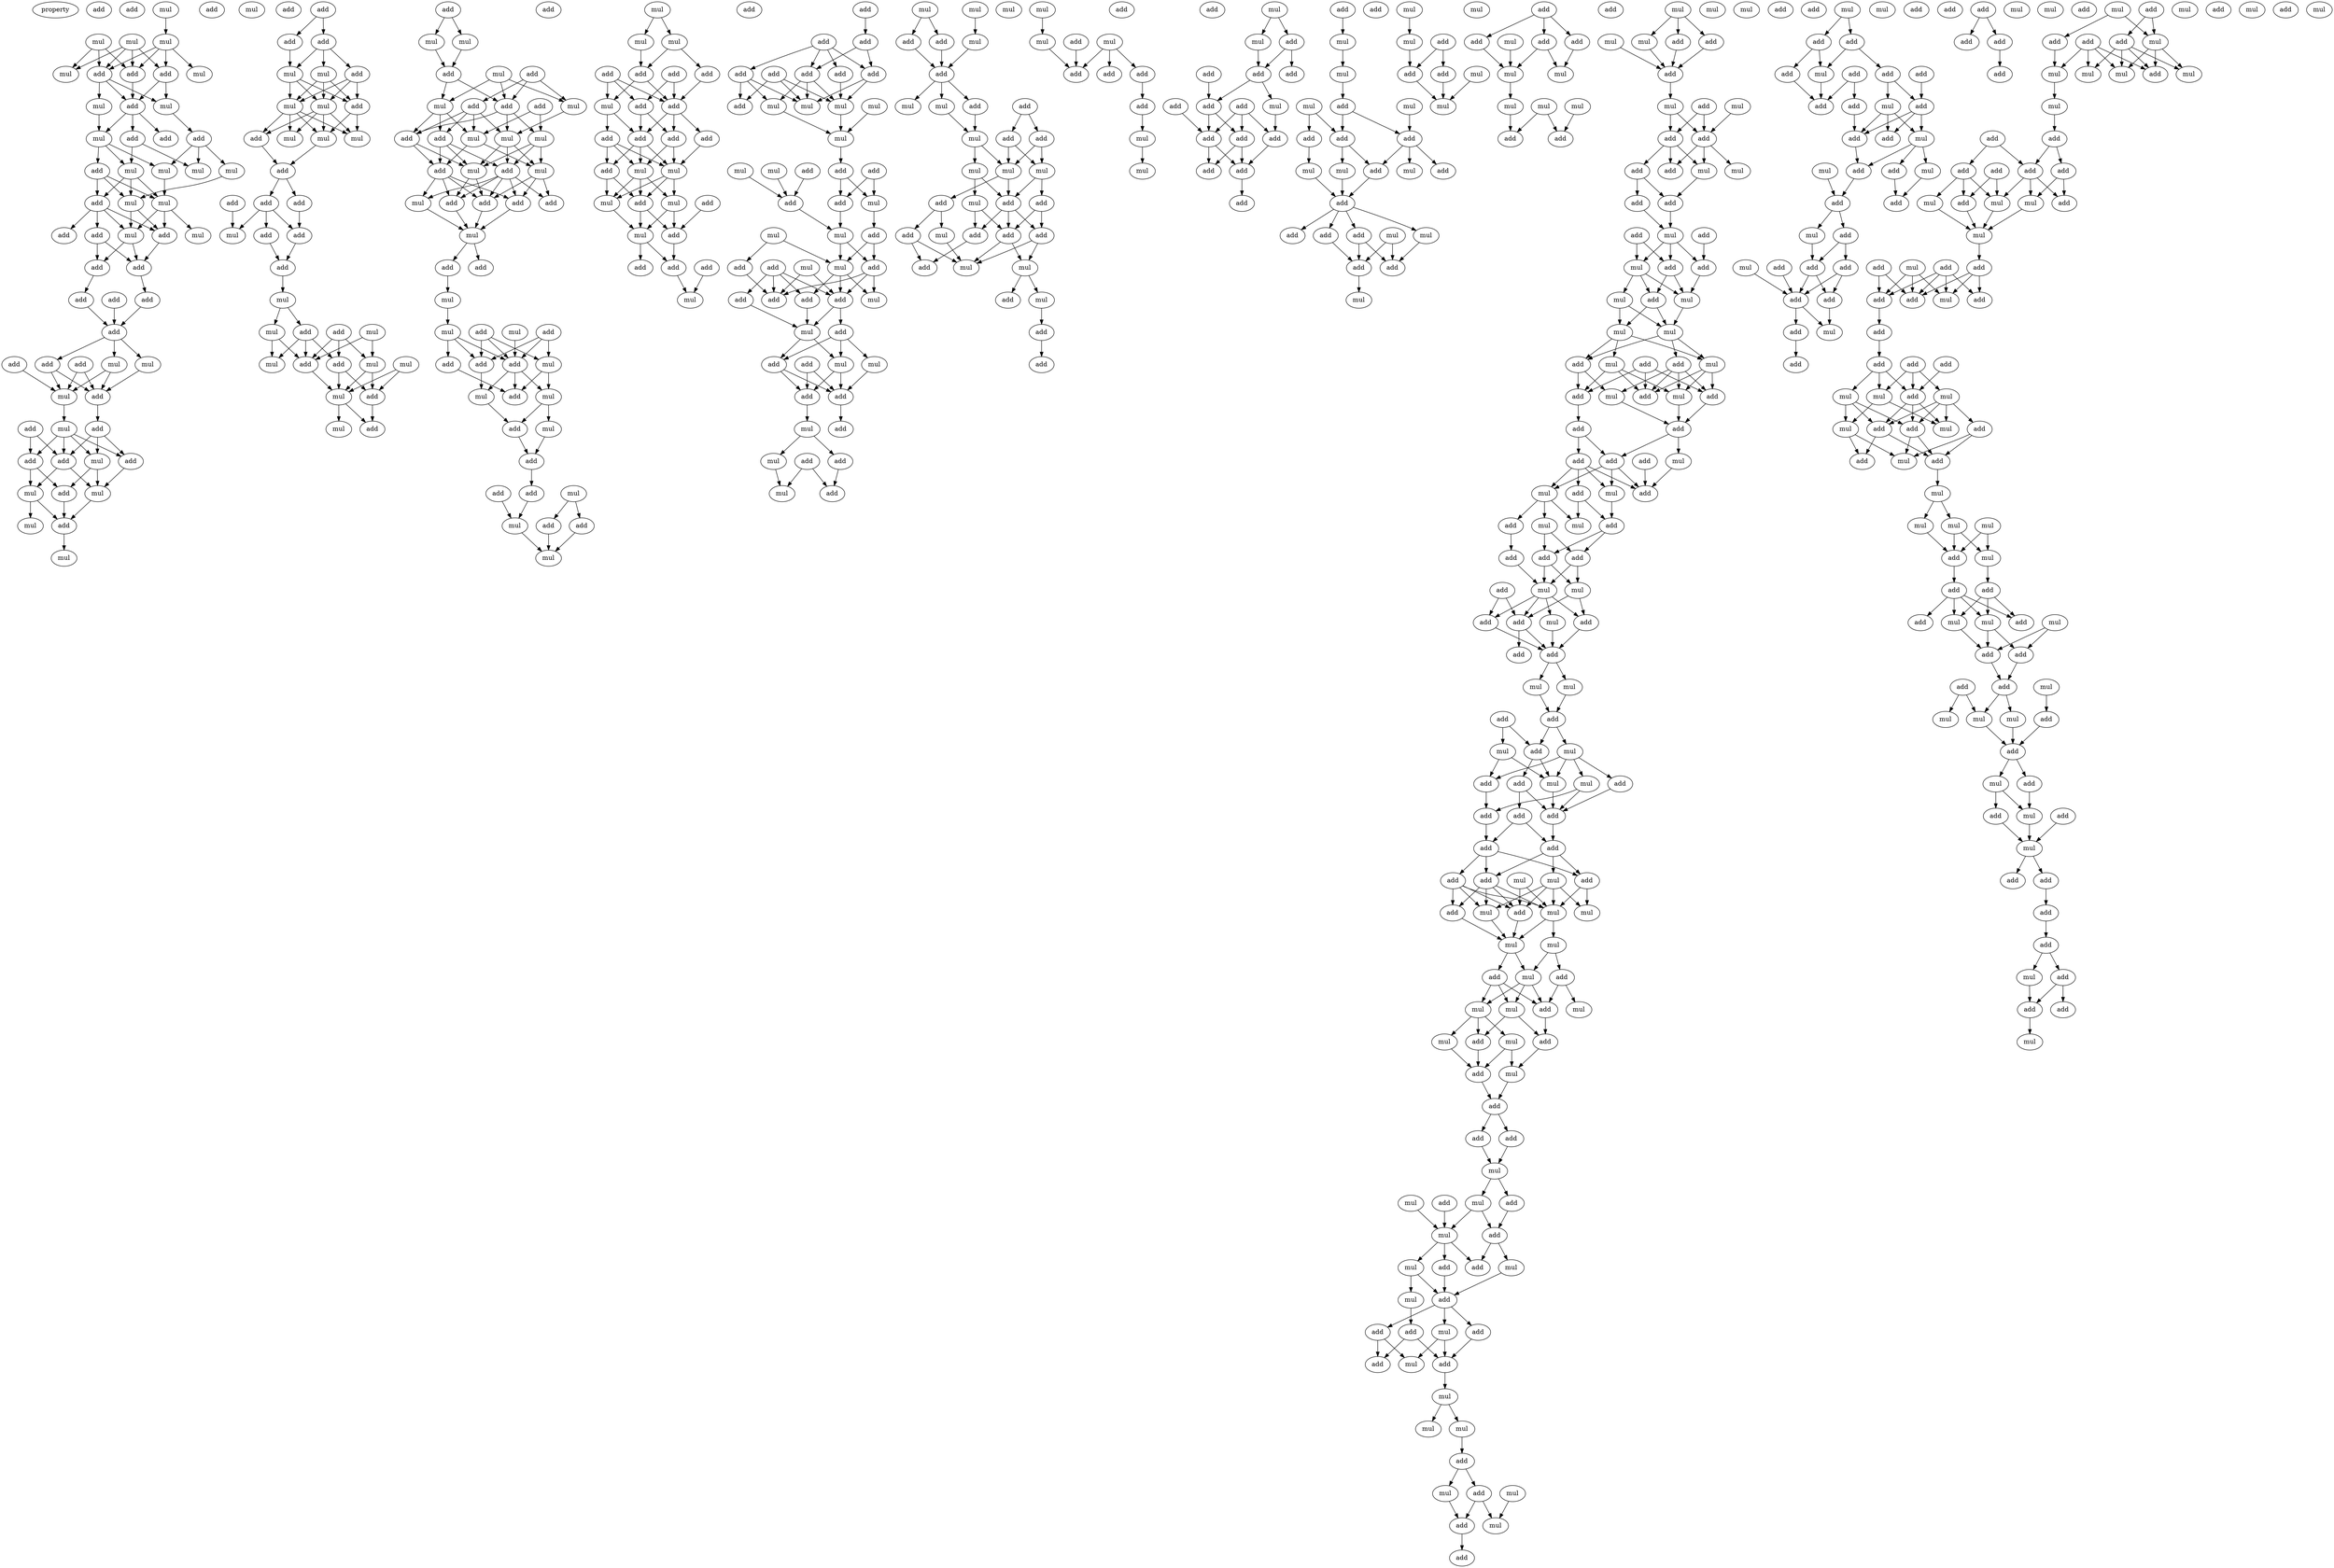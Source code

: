 digraph {
    node [fontcolor=black]
    property [mul=2,lf=1.4]
    0 [ label = add ];
    1 [ label = add ];
    2 [ label = mul ];
    3 [ label = mul ];
    4 [ label = mul ];
    5 [ label = mul ];
    6 [ label = add ];
    7 [ label = mul ];
    8 [ label = add ];
    9 [ label = mul ];
    10 [ label = add ];
    11 [ label = mul ];
    12 [ label = add ];
    13 [ label = mul ];
    14 [ label = mul ];
    15 [ label = add ];
    16 [ label = add ];
    17 [ label = add ];
    18 [ label = add ];
    19 [ label = mul ];
    20 [ label = mul ];
    21 [ label = mul ];
    22 [ label = mul ];
    23 [ label = mul ];
    24 [ label = add ];
    25 [ label = mul ];
    26 [ label = add ];
    27 [ label = mul ];
    28 [ label = add ];
    29 [ label = add ];
    30 [ label = mul ];
    31 [ label = add ];
    32 [ label = add ];
    33 [ label = add ];
    34 [ label = add ];
    35 [ label = add ];
    36 [ label = add ];
    37 [ label = add ];
    38 [ label = mul ];
    39 [ label = add ];
    40 [ label = mul ];
    41 [ label = add ];
    42 [ label = mul ];
    43 [ label = add ];
    44 [ label = add ];
    45 [ label = add ];
    46 [ label = mul ];
    47 [ label = add ];
    48 [ label = add ];
    49 [ label = add ];
    50 [ label = mul ];
    51 [ label = add ];
    52 [ label = mul ];
    53 [ label = mul ];
    54 [ label = add ];
    55 [ label = add ];
    56 [ label = mul ];
    57 [ label = mul ];
    58 [ label = mul ];
    59 [ label = add ];
    60 [ label = add ];
    61 [ label = add ];
    62 [ label = add ];
    63 [ label = mul ];
    64 [ label = add ];
    65 [ label = mul ];
    66 [ label = mul ];
    67 [ label = mul ];
    68 [ label = add ];
    69 [ label = add ];
    70 [ label = mul ];
    71 [ label = mul ];
    72 [ label = mul ];
    73 [ label = add ];
    74 [ label = add ];
    75 [ label = add ];
    76 [ label = add ];
    77 [ label = mul ];
    78 [ label = add ];
    79 [ label = add ];
    80 [ label = add ];
    81 [ label = mul ];
    82 [ label = add ];
    83 [ label = mul ];
    84 [ label = add ];
    85 [ label = mul ];
    86 [ label = mul ];
    87 [ label = mul ];
    88 [ label = add ];
    89 [ label = mul ];
    90 [ label = add ];
    91 [ label = mul ];
    92 [ label = add ];
    93 [ label = mul ];
    94 [ label = add ];
    95 [ label = add ];
    96 [ label = mul ];
    97 [ label = mul ];
    98 [ label = add ];
    99 [ label = mul ];
    100 [ label = add ];
    101 [ label = mul ];
    102 [ label = add ];
    103 [ label = add ];
    104 [ label = mul ];
    105 [ label = add ];
    106 [ label = add ];
    107 [ label = mul ];
    108 [ label = mul ];
    109 [ label = mul ];
    110 [ label = add ];
    111 [ label = mul ];
    112 [ label = add ];
    113 [ label = mul ];
    114 [ label = add ];
    115 [ label = mul ];
    116 [ label = add ];
    117 [ label = add ];
    118 [ label = add ];
    119 [ label = add ];
    120 [ label = mul ];
    121 [ label = add ];
    122 [ label = add ];
    123 [ label = mul ];
    124 [ label = add ];
    125 [ label = add ];
    126 [ label = mul ];
    127 [ label = mul ];
    128 [ label = add ];
    129 [ label = add ];
    130 [ label = add ];
    131 [ label = mul ];
    132 [ label = add ];
    133 [ label = mul ];
    134 [ label = mul ];
    135 [ label = add ];
    136 [ label = mul ];
    137 [ label = add ];
    138 [ label = add ];
    139 [ label = mul ];
    140 [ label = add ];
    141 [ label = add ];
    142 [ label = mul ];
    143 [ label = add ];
    144 [ label = add ];
    145 [ label = mul ];
    146 [ label = mul ];
    147 [ label = mul ];
    148 [ label = mul ];
    149 [ label = add ];
    150 [ label = add ];
    151 [ label = add ];
    152 [ label = add ];
    153 [ label = add ];
    154 [ label = mul ];
    155 [ label = add ];
    156 [ label = add ];
    157 [ label = add ];
    158 [ label = add ];
    159 [ label = add ];
    160 [ label = add ];
    161 [ label = mul ];
    162 [ label = add ];
    163 [ label = mul ];
    164 [ label = mul ];
    165 [ label = add ];
    166 [ label = add ];
    167 [ label = mul ];
    168 [ label = mul ];
    169 [ label = add ];
    170 [ label = add ];
    171 [ label = add ];
    172 [ label = add ];
    173 [ label = mul ];
    174 [ label = add ];
    175 [ label = add ];
    176 [ label = add ];
    177 [ label = add ];
    178 [ label = add ];
    179 [ label = add ];
    180 [ label = add ];
    181 [ label = add ];
    182 [ label = mul ];
    183 [ label = mul ];
    184 [ label = mul ];
    185 [ label = add ];
    186 [ label = mul ];
    187 [ label = mul ];
    188 [ label = mul ];
    189 [ label = add ];
    190 [ label = add ];
    191 [ label = add ];
    192 [ label = mul ];
    193 [ label = add ];
    194 [ label = mul ];
    195 [ label = add ];
    196 [ label = mul ];
    197 [ label = mul ];
    198 [ label = add ];
    199 [ label = add ];
    200 [ label = add ];
    201 [ label = add ];
    202 [ label = mul ];
    203 [ label = mul ];
    204 [ label = add ];
    205 [ label = add ];
    206 [ label = add ];
    207 [ label = mul ];
    208 [ label = add ];
    209 [ label = mul ];
    210 [ label = add ];
    211 [ label = mul ];
    212 [ label = add ];
    213 [ label = mul ];
    214 [ label = add ];
    215 [ label = add ];
    216 [ label = add ];
    217 [ label = add ];
    218 [ label = mul ];
    219 [ label = add ];
    220 [ label = add ];
    221 [ label = mul ];
    222 [ label = add ];
    223 [ label = mul ];
    224 [ label = mul ];
    225 [ label = mul ];
    226 [ label = add ];
    227 [ label = mul ];
    228 [ label = mul ];
    229 [ label = add ];
    230 [ label = add ];
    231 [ label = mul ];
    232 [ label = mul ];
    233 [ label = add ];
    234 [ label = add ];
    235 [ label = mul ];
    236 [ label = add ];
    237 [ label = add ];
    238 [ label = mul ];
    239 [ label = mul ];
    240 [ label = mul ];
    241 [ label = add ];
    242 [ label = add ];
    243 [ label = mul ];
    244 [ label = add ];
    245 [ label = add ];
    246 [ label = add ];
    247 [ label = add ];
    248 [ label = mul ];
    249 [ label = add ];
    250 [ label = mul ];
    251 [ label = mul ];
    252 [ label = add ];
    253 [ label = add ];
    254 [ label = mul ];
    255 [ label = add ];
    256 [ label = mul ];
    257 [ label = add ];
    258 [ label = mul ];
    259 [ label = add ];
    260 [ label = add ];
    261 [ label = mul ];
    262 [ label = add ];
    263 [ label = add ];
    264 [ label = add ];
    265 [ label = add ];
    266 [ label = mul ];
    267 [ label = add ];
    268 [ label = mul ];
    269 [ label = mul ];
    270 [ label = mul ];
    271 [ label = add ];
    272 [ label = add ];
    273 [ label = add ];
    274 [ label = add ];
    275 [ label = mul ];
    276 [ label = add ];
    277 [ label = add ];
    278 [ label = add ];
    279 [ label = add ];
    280 [ label = add ];
    281 [ label = add ];
    282 [ label = add ];
    283 [ label = add ];
    284 [ label = add ];
    285 [ label = mul ];
    286 [ label = add ];
    287 [ label = mul ];
    288 [ label = mul ];
    289 [ label = mul ];
    290 [ label = add ];
    291 [ label = add ];
    292 [ label = add ];
    293 [ label = add ];
    294 [ label = add ];
    295 [ label = mul ];
    296 [ label = add ];
    297 [ label = add ];
    298 [ label = mul ];
    299 [ label = mul ];
    300 [ label = add ];
    301 [ label = mul ];
    302 [ label = add ];
    303 [ label = add ];
    304 [ label = mul ];
    305 [ label = add ];
    306 [ label = add ];
    307 [ label = add ];
    308 [ label = mul ];
    309 [ label = mul ];
    310 [ label = mul ];
    311 [ label = add ];
    312 [ label = add ];
    313 [ label = mul ];
    314 [ label = add ];
    315 [ label = mul ];
    316 [ label = mul ];
    317 [ label = add ];
    318 [ label = add ];
    319 [ label = mul ];
    320 [ label = add ];
    321 [ label = add ];
    322 [ label = add ];
    323 [ label = mul ];
    324 [ label = mul ];
    325 [ label = mul ];
    326 [ label = mul ];
    327 [ label = mul ];
    328 [ label = add ];
    329 [ label = add ];
    330 [ label = mul ];
    331 [ label = mul ];
    332 [ label = mul ];
    333 [ label = add ];
    334 [ label = add ];
    335 [ label = add ];
    336 [ label = mul ];
    337 [ label = mul ];
    338 [ label = add ];
    339 [ label = mul ];
    340 [ label = add ];
    341 [ label = add ];
    342 [ label = add ];
    343 [ label = mul ];
    344 [ label = add ];
    345 [ label = mul ];
    346 [ label = add ];
    347 [ label = add ];
    348 [ label = add ];
    349 [ label = mul ];
    350 [ label = add ];
    351 [ label = mul ];
    352 [ label = add ];
    353 [ label = add ];
    354 [ label = mul ];
    355 [ label = mul ];
    356 [ label = add ];
    357 [ label = mul ];
    358 [ label = mul ];
    359 [ label = mul ];
    360 [ label = add ];
    361 [ label = add ];
    362 [ label = mul ];
    363 [ label = add ];
    364 [ label = add ];
    365 [ label = add ];
    366 [ label = mul ];
    367 [ label = mul ];
    368 [ label = add ];
    369 [ label = add ];
    370 [ label = add ];
    371 [ label = add ];
    372 [ label = mul ];
    373 [ label = add ];
    374 [ label = add ];
    375 [ label = mul ];
    376 [ label = add ];
    377 [ label = add ];
    378 [ label = mul ];
    379 [ label = mul ];
    380 [ label = mul ];
    381 [ label = add ];
    382 [ label = add ];
    383 [ label = add ];
    384 [ label = add ];
    385 [ label = add ];
    386 [ label = mul ];
    387 [ label = mul ];
    388 [ label = add ];
    389 [ label = add ];
    390 [ label = add ];
    391 [ label = add ];
    392 [ label = mul ];
    393 [ label = add ];
    394 [ label = add ];
    395 [ label = mul ];
    396 [ label = mul ];
    397 [ label = add ];
    398 [ label = add ];
    399 [ label = mul ];
    400 [ label = mul ];
    401 [ label = add ];
    402 [ label = mul ];
    403 [ label = add ];
    404 [ label = add ];
    405 [ label = add ];
    406 [ label = mul ];
    407 [ label = add ];
    408 [ label = add ];
    409 [ label = add ];
    410 [ label = add ];
    411 [ label = add ];
    412 [ label = add ];
    413 [ label = add ];
    414 [ label = add ];
    415 [ label = mul ];
    416 [ label = mul ];
    417 [ label = add ];
    418 [ label = add ];
    419 [ label = mul ];
    420 [ label = mul ];
    421 [ label = mul ];
    422 [ label = mul ];
    423 [ label = mul ];
    424 [ label = add ];
    425 [ label = add ];
    426 [ label = mul ];
    427 [ label = mul ];
    428 [ label = add ];
    429 [ label = mul ];
    430 [ label = mul ];
    431 [ label = mul ];
    432 [ label = add ];
    433 [ label = add ];
    434 [ label = mul ];
    435 [ label = add ];
    436 [ label = mul ];
    437 [ label = add ];
    438 [ label = add ];
    439 [ label = add ];
    440 [ label = mul ];
    441 [ label = add ];
    442 [ label = mul ];
    443 [ label = mul ];
    444 [ label = add ];
    445 [ label = add ];
    446 [ label = mul ];
    447 [ label = add ];
    448 [ label = mul ];
    449 [ label = mul ];
    450 [ label = add ];
    451 [ label = mul ];
    452 [ label = add ];
    453 [ label = mul ];
    454 [ label = add ];
    455 [ label = add ];
    456 [ label = add ];
    457 [ label = mul ];
    458 [ label = add ];
    459 [ label = add ];
    460 [ label = mul ];
    461 [ label = mul ];
    462 [ label = add ];
    463 [ label = mul ];
    464 [ label = mul ];
    465 [ label = add ];
    466 [ label = mul ];
    467 [ label = mul ];
    468 [ label = add ];
    469 [ label = add ];
    470 [ label = mul ];
    471 [ label = add ];
    472 [ label = add ];
    473 [ label = mul ];
    474 [ label = add ];
    475 [ label = add ];
    476 [ label = add ];
    477 [ label = add ];
    478 [ label = mul ];
    479 [ label = add ];
    480 [ label = add ];
    481 [ label = add ];
    482 [ label = mul ];
    483 [ label = add ];
    484 [ label = add ];
    485 [ label = mul ];
    486 [ label = add ];
    487 [ label = add ];
    488 [ label = mul ];
    489 [ label = add ];
    490 [ label = add ];
    491 [ label = mul ];
    492 [ label = add ];
    493 [ label = add ];
    494 [ label = add ];
    495 [ label = mul ];
    496 [ label = mul ];
    497 [ label = add ];
    498 [ label = add ];
    499 [ label = add ];
    500 [ label = mul ];
    501 [ label = add ];
    502 [ label = add ];
    503 [ label = mul ];
    504 [ label = add ];
    505 [ label = add ];
    506 [ label = add ];
    507 [ label = add ];
    508 [ label = add ];
    509 [ label = add ];
    510 [ label = mul ];
    511 [ label = add ];
    512 [ label = mul ];
    513 [ label = add ];
    514 [ label = add ];
    515 [ label = mul ];
    516 [ label = add ];
    517 [ label = add ];
    518 [ label = mul ];
    519 [ label = add ];
    520 [ label = add ];
    521 [ label = add ];
    522 [ label = mul ];
    523 [ label = mul ];
    524 [ label = mul ];
    525 [ label = mul ];
    526 [ label = mul ];
    527 [ label = add ];
    528 [ label = add ];
    529 [ label = add ];
    530 [ label = add ];
    531 [ label = add ];
    532 [ label = add ];
    533 [ label = add ];
    534 [ label = add ];
    535 [ label = mul ];
    536 [ label = mul ];
    537 [ label = mul ];
    538 [ label = mul ];
    539 [ label = add ];
    540 [ label = mul ];
    541 [ label = add ];
    542 [ label = add ];
    543 [ label = add ];
    544 [ label = mul ];
    545 [ label = add ];
    546 [ label = add ];
    547 [ label = add ];
    548 [ label = add ];
    549 [ label = add ];
    550 [ label = add ];
    551 [ label = add ];
    552 [ label = mul ];
    553 [ label = mul ];
    554 [ label = mul ];
    555 [ label = add ];
    556 [ label = add ];
    557 [ label = mul ];
    558 [ label = mul ];
    559 [ label = add ];
    560 [ label = mul ];
    561 [ label = add ];
    562 [ label = add ];
    563 [ label = mul ];
    564 [ label = mul ];
    565 [ label = mul ];
    566 [ label = mul ];
    567 [ label = mul ];
    568 [ label = add ];
    569 [ label = add ];
    570 [ label = add ];
    571 [ label = add ];
    572 [ label = mul ];
    573 [ label = mul ];
    574 [ label = mul ];
    575 [ label = add ];
    576 [ label = add ];
    577 [ label = add ];
    578 [ label = add ];
    579 [ label = add ];
    580 [ label = mul ];
    581 [ label = mul ];
    582 [ label = add ];
    583 [ label = mul ];
    584 [ label = mul ];
    585 [ label = add ];
    586 [ label = mul ];
    587 [ label = add ];
    588 [ label = mul ];
    589 [ label = add ];
    590 [ label = add ];
    591 [ label = mul ];
    592 [ label = add ];
    593 [ label = mul ];
    594 [ label = add ];
    595 [ label = mul ];
    596 [ label = add ];
    597 [ label = add ];
    598 [ label = add ];
    599 [ label = add ];
    600 [ label = mul ];
    601 [ label = add ];
    602 [ label = mul ];
    603 [ label = add ];
    604 [ label = add ];
    605 [ label = mul ];
    2 -> 3 [ name = 0 ];
    3 -> 6 [ name = 1 ];
    3 -> 7 [ name = 2 ];
    3 -> 8 [ name = 3 ];
    3 -> 10 [ name = 4 ];
    4 -> 6 [ name = 5 ];
    4 -> 8 [ name = 6 ];
    4 -> 9 [ name = 7 ];
    5 -> 6 [ name = 8 ];
    5 -> 8 [ name = 9 ];
    5 -> 9 [ name = 10 ];
    5 -> 10 [ name = 11 ];
    6 -> 12 [ name = 12 ];
    8 -> 11 [ name = 13 ];
    8 -> 12 [ name = 14 ];
    8 -> 13 [ name = 15 ];
    10 -> 11 [ name = 16 ];
    10 -> 12 [ name = 17 ];
    11 -> 16 [ name = 18 ];
    12 -> 14 [ name = 19 ];
    12 -> 15 [ name = 20 ];
    12 -> 17 [ name = 21 ];
    13 -> 14 [ name = 22 ];
    14 -> 18 [ name = 23 ];
    14 -> 19 [ name = 24 ];
    14 -> 20 [ name = 25 ];
    16 -> 19 [ name = 26 ];
    16 -> 21 [ name = 27 ];
    16 -> 22 [ name = 28 ];
    17 -> 20 [ name = 29 ];
    17 -> 22 [ name = 30 ];
    18 -> 23 [ name = 31 ];
    18 -> 24 [ name = 32 ];
    18 -> 25 [ name = 33 ];
    19 -> 23 [ name = 34 ];
    20 -> 23 [ name = 35 ];
    20 -> 24 [ name = 36 ];
    20 -> 25 [ name = 37 ];
    21 -> 25 [ name = 38 ];
    23 -> 27 [ name = 39 ];
    23 -> 29 [ name = 40 ];
    23 -> 30 [ name = 41 ];
    24 -> 26 [ name = 42 ];
    24 -> 28 [ name = 43 ];
    24 -> 29 [ name = 44 ];
    24 -> 30 [ name = 45 ];
    25 -> 29 [ name = 46 ];
    25 -> 30 [ name = 47 ];
    28 -> 31 [ name = 48 ];
    28 -> 32 [ name = 49 ];
    29 -> 32 [ name = 50 ];
    30 -> 31 [ name = 51 ];
    30 -> 32 [ name = 52 ];
    31 -> 33 [ name = 53 ];
    32 -> 35 [ name = 54 ];
    33 -> 36 [ name = 55 ];
    34 -> 36 [ name = 56 ];
    35 -> 36 [ name = 57 ];
    36 -> 38 [ name = 58 ];
    36 -> 39 [ name = 59 ];
    36 -> 40 [ name = 60 ];
    37 -> 42 [ name = 61 ];
    37 -> 43 [ name = 62 ];
    38 -> 42 [ name = 63 ];
    38 -> 43 [ name = 64 ];
    39 -> 42 [ name = 65 ];
    39 -> 43 [ name = 66 ];
    40 -> 43 [ name = 67 ];
    41 -> 42 [ name = 68 ];
    42 -> 46 [ name = 69 ];
    43 -> 45 [ name = 70 ];
    45 -> 48 [ name = 71 ];
    45 -> 49 [ name = 72 ];
    45 -> 50 [ name = 73 ];
    46 -> 48 [ name = 74 ];
    46 -> 49 [ name = 75 ];
    46 -> 50 [ name = 76 ];
    46 -> 51 [ name = 77 ];
    47 -> 49 [ name = 78 ];
    47 -> 51 [ name = 79 ];
    48 -> 53 [ name = 80 ];
    49 -> 52 [ name = 81 ];
    49 -> 53 [ name = 82 ];
    50 -> 53 [ name = 83 ];
    50 -> 54 [ name = 84 ];
    51 -> 52 [ name = 85 ];
    51 -> 54 [ name = 86 ];
    52 -> 55 [ name = 87 ];
    52 -> 56 [ name = 88 ];
    53 -> 55 [ name = 89 ];
    54 -> 55 [ name = 90 ];
    55 -> 58 [ name = 91 ];
    60 -> 61 [ name = 92 ];
    60 -> 62 [ name = 93 ];
    61 -> 63 [ name = 94 ];
    62 -> 63 [ name = 95 ];
    62 -> 64 [ name = 96 ];
    62 -> 65 [ name = 97 ];
    63 -> 66 [ name = 98 ];
    63 -> 67 [ name = 99 ];
    63 -> 68 [ name = 100 ];
    64 -> 66 [ name = 101 ];
    64 -> 67 [ name = 102 ];
    64 -> 68 [ name = 103 ];
    65 -> 66 [ name = 104 ];
    65 -> 67 [ name = 105 ];
    65 -> 68 [ name = 106 ];
    66 -> 69 [ name = 107 ];
    66 -> 70 [ name = 108 ];
    66 -> 71 [ name = 109 ];
    66 -> 72 [ name = 110 ];
    67 -> 69 [ name = 111 ];
    67 -> 70 [ name = 112 ];
    67 -> 71 [ name = 113 ];
    67 -> 72 [ name = 114 ];
    68 -> 70 [ name = 115 ];
    68 -> 72 [ name = 116 ];
    69 -> 73 [ name = 117 ];
    70 -> 73 [ name = 118 ];
    73 -> 74 [ name = 119 ];
    73 -> 75 [ name = 120 ];
    74 -> 77 [ name = 121 ];
    74 -> 78 [ name = 122 ];
    74 -> 79 [ name = 123 ];
    75 -> 79 [ name = 124 ];
    76 -> 77 [ name = 125 ];
    78 -> 80 [ name = 126 ];
    79 -> 80 [ name = 127 ];
    80 -> 81 [ name = 128 ];
    81 -> 83 [ name = 129 ];
    81 -> 84 [ name = 130 ];
    82 -> 87 [ name = 131 ];
    82 -> 88 [ name = 132 ];
    82 -> 90 [ name = 133 ];
    83 -> 86 [ name = 134 ];
    83 -> 90 [ name = 135 ];
    84 -> 86 [ name = 136 ];
    84 -> 88 [ name = 137 ];
    84 -> 90 [ name = 138 ];
    85 -> 87 [ name = 139 ];
    85 -> 90 [ name = 140 ];
    87 -> 91 [ name = 141 ];
    87 -> 92 [ name = 142 ];
    88 -> 91 [ name = 143 ];
    88 -> 92 [ name = 144 ];
    89 -> 91 [ name = 145 ];
    89 -> 92 [ name = 146 ];
    90 -> 91 [ name = 147 ];
    91 -> 93 [ name = 148 ];
    91 -> 94 [ name = 149 ];
    92 -> 94 [ name = 150 ];
    95 -> 96 [ name = 151 ];
    95 -> 97 [ name = 152 ];
    96 -> 100 [ name = 153 ];
    97 -> 100 [ name = 154 ];
    98 -> 101 [ name = 155 ];
    98 -> 103 [ name = 156 ];
    98 -> 105 [ name = 157 ];
    99 -> 101 [ name = 158 ];
    99 -> 103 [ name = 159 ];
    99 -> 104 [ name = 160 ];
    100 -> 103 [ name = 161 ];
    100 -> 104 [ name = 162 ];
    101 -> 109 [ name = 163 ];
    102 -> 107 [ name = 164 ];
    102 -> 108 [ name = 165 ];
    103 -> 106 [ name = 166 ];
    103 -> 107 [ name = 167 ];
    103 -> 109 [ name = 168 ];
    104 -> 106 [ name = 169 ];
    104 -> 108 [ name = 170 ];
    104 -> 110 [ name = 171 ];
    105 -> 106 [ name = 172 ];
    105 -> 108 [ name = 173 ];
    105 -> 109 [ name = 174 ];
    105 -> 110 [ name = 175 ];
    106 -> 111 [ name = 176 ];
    106 -> 114 [ name = 177 ];
    107 -> 111 [ name = 178 ];
    107 -> 112 [ name = 179 ];
    107 -> 113 [ name = 180 ];
    108 -> 113 [ name = 181 ];
    108 -> 114 [ name = 182 ];
    109 -> 111 [ name = 183 ];
    109 -> 112 [ name = 184 ];
    109 -> 113 [ name = 185 ];
    110 -> 111 [ name = 186 ];
    110 -> 112 [ name = 187 ];
    110 -> 114 [ name = 188 ];
    111 -> 116 [ name = 189 ];
    111 -> 117 [ name = 190 ];
    112 -> 115 [ name = 191 ];
    112 -> 116 [ name = 192 ];
    112 -> 117 [ name = 193 ];
    112 -> 118 [ name = 194 ];
    112 -> 119 [ name = 195 ];
    113 -> 117 [ name = 196 ];
    113 -> 118 [ name = 197 ];
    113 -> 119 [ name = 198 ];
    114 -> 115 [ name = 199 ];
    114 -> 116 [ name = 200 ];
    114 -> 117 [ name = 201 ];
    114 -> 118 [ name = 202 ];
    115 -> 120 [ name = 203 ];
    116 -> 120 [ name = 204 ];
    117 -> 120 [ name = 205 ];
    118 -> 120 [ name = 206 ];
    120 -> 121 [ name = 207 ];
    120 -> 122 [ name = 208 ];
    121 -> 123 [ name = 209 ];
    123 -> 126 [ name = 210 ];
    124 -> 128 [ name = 211 ];
    124 -> 129 [ name = 212 ];
    124 -> 131 [ name = 213 ];
    125 -> 128 [ name = 214 ];
    125 -> 129 [ name = 215 ];
    125 -> 131 [ name = 216 ];
    126 -> 128 [ name = 217 ];
    126 -> 129 [ name = 218 ];
    126 -> 130 [ name = 219 ];
    127 -> 128 [ name = 220 ];
    128 -> 132 [ name = 221 ];
    128 -> 133 [ name = 222 ];
    128 -> 134 [ name = 223 ];
    129 -> 133 [ name = 224 ];
    130 -> 132 [ name = 225 ];
    131 -> 132 [ name = 226 ];
    131 -> 134 [ name = 227 ];
    133 -> 135 [ name = 228 ];
    134 -> 135 [ name = 229 ];
    134 -> 136 [ name = 230 ];
    135 -> 138 [ name = 231 ];
    136 -> 138 [ name = 232 ];
    138 -> 140 [ name = 233 ];
    139 -> 143 [ name = 234 ];
    139 -> 144 [ name = 235 ];
    140 -> 142 [ name = 236 ];
    141 -> 142 [ name = 237 ];
    142 -> 145 [ name = 238 ];
    143 -> 145 [ name = 239 ];
    144 -> 145 [ name = 240 ];
    146 -> 147 [ name = 241 ];
    146 -> 148 [ name = 242 ];
    147 -> 150 [ name = 243 ];
    148 -> 150 [ name = 244 ];
    148 -> 152 [ name = 245 ];
    149 -> 154 [ name = 246 ];
    149 -> 155 [ name = 247 ];
    149 -> 156 [ name = 248 ];
    150 -> 154 [ name = 249 ];
    150 -> 155 [ name = 250 ];
    152 -> 155 [ name = 251 ];
    153 -> 155 [ name = 252 ];
    153 -> 156 [ name = 253 ];
    154 -> 159 [ name = 254 ];
    154 -> 160 [ name = 255 ];
    155 -> 157 [ name = 256 ];
    155 -> 158 [ name = 257 ];
    155 -> 160 [ name = 258 ];
    156 -> 157 [ name = 259 ];
    156 -> 160 [ name = 260 ];
    157 -> 161 [ name = 261 ];
    157 -> 163 [ name = 262 ];
    158 -> 161 [ name = 263 ];
    159 -> 161 [ name = 264 ];
    159 -> 162 [ name = 265 ];
    159 -> 163 [ name = 266 ];
    160 -> 161 [ name = 267 ];
    160 -> 162 [ name = 268 ];
    160 -> 163 [ name = 269 ];
    161 -> 164 [ name = 270 ];
    161 -> 165 [ name = 271 ];
    161 -> 167 [ name = 272 ];
    162 -> 164 [ name = 273 ];
    162 -> 165 [ name = 274 ];
    163 -> 164 [ name = 275 ];
    163 -> 165 [ name = 276 ];
    163 -> 167 [ name = 277 ];
    164 -> 168 [ name = 278 ];
    165 -> 168 [ name = 279 ];
    165 -> 169 [ name = 280 ];
    166 -> 169 [ name = 281 ];
    167 -> 168 [ name = 282 ];
    167 -> 169 [ name = 283 ];
    168 -> 171 [ name = 284 ];
    168 -> 172 [ name = 285 ];
    169 -> 172 [ name = 286 ];
    170 -> 173 [ name = 287 ];
    172 -> 173 [ name = 288 ];
    174 -> 175 [ name = 289 ];
    175 -> 178 [ name = 290 ];
    175 -> 181 [ name = 291 ];
    176 -> 177 [ name = 292 ];
    176 -> 178 [ name = 293 ];
    176 -> 180 [ name = 294 ];
    176 -> 181 [ name = 295 ];
    177 -> 182 [ name = 296 ];
    177 -> 183 [ name = 297 ];
    177 -> 185 [ name = 298 ];
    178 -> 182 [ name = 299 ];
    178 -> 184 [ name = 300 ];
    179 -> 182 [ name = 301 ];
    179 -> 184 [ name = 302 ];
    179 -> 185 [ name = 303 ];
    180 -> 184 [ name = 304 ];
    181 -> 182 [ name = 305 ];
    181 -> 183 [ name = 306 ];
    181 -> 184 [ name = 307 ];
    183 -> 187 [ name = 308 ];
    184 -> 187 [ name = 309 ];
    186 -> 187 [ name = 310 ];
    187 -> 191 [ name = 311 ];
    188 -> 193 [ name = 312 ];
    189 -> 194 [ name = 313 ];
    189 -> 195 [ name = 314 ];
    190 -> 193 [ name = 315 ];
    191 -> 194 [ name = 316 ];
    191 -> 195 [ name = 317 ];
    192 -> 193 [ name = 318 ];
    193 -> 196 [ name = 319 ];
    194 -> 198 [ name = 320 ];
    195 -> 196 [ name = 321 ];
    196 -> 200 [ name = 322 ];
    196 -> 203 [ name = 323 ];
    197 -> 201 [ name = 324 ];
    197 -> 203 [ name = 325 ];
    198 -> 200 [ name = 326 ];
    198 -> 203 [ name = 327 ];
    199 -> 204 [ name = 328 ];
    199 -> 205 [ name = 329 ];
    199 -> 206 [ name = 330 ];
    199 -> 208 [ name = 331 ];
    200 -> 204 [ name = 332 ];
    200 -> 205 [ name = 333 ];
    200 -> 207 [ name = 334 ];
    201 -> 204 [ name = 335 ];
    202 -> 204 [ name = 336 ];
    202 -> 205 [ name = 337 ];
    203 -> 205 [ name = 338 ];
    203 -> 206 [ name = 339 ];
    203 -> 207 [ name = 340 ];
    205 -> 209 [ name = 341 ];
    205 -> 210 [ name = 342 ];
    206 -> 209 [ name = 343 ];
    208 -> 209 [ name = 344 ];
    209 -> 212 [ name = 345 ];
    209 -> 213 [ name = 346 ];
    210 -> 211 [ name = 347 ];
    210 -> 212 [ name = 348 ];
    210 -> 213 [ name = 349 ];
    211 -> 215 [ name = 350 ];
    212 -> 215 [ name = 351 ];
    212 -> 216 [ name = 352 ];
    213 -> 215 [ name = 353 ];
    213 -> 216 [ name = 354 ];
    214 -> 215 [ name = 355 ];
    214 -> 216 [ name = 356 ];
    215 -> 217 [ name = 357 ];
    216 -> 218 [ name = 358 ];
    218 -> 219 [ name = 359 ];
    218 -> 221 [ name = 360 ];
    219 -> 222 [ name = 361 ];
    220 -> 222 [ name = 362 ];
    220 -> 223 [ name = 363 ];
    221 -> 223 [ name = 364 ];
    224 -> 228 [ name = 365 ];
    225 -> 226 [ name = 366 ];
    225 -> 229 [ name = 367 ];
    226 -> 230 [ name = 368 ];
    228 -> 230 [ name = 369 ];
    229 -> 230 [ name = 370 ];
    230 -> 231 [ name = 371 ];
    230 -> 232 [ name = 372 ];
    230 -> 234 [ name = 373 ];
    231 -> 235 [ name = 374 ];
    233 -> 236 [ name = 375 ];
    233 -> 237 [ name = 376 ];
    234 -> 235 [ name = 377 ];
    235 -> 239 [ name = 378 ];
    235 -> 240 [ name = 379 ];
    236 -> 238 [ name = 380 ];
    236 -> 240 [ name = 381 ];
    237 -> 238 [ name = 382 ];
    237 -> 240 [ name = 383 ];
    238 -> 241 [ name = 384 ];
    238 -> 244 [ name = 385 ];
    239 -> 241 [ name = 386 ];
    239 -> 243 [ name = 387 ];
    240 -> 241 [ name = 388 ];
    240 -> 242 [ name = 389 ];
    241 -> 246 [ name = 390 ];
    241 -> 247 [ name = 391 ];
    241 -> 249 [ name = 392 ];
    242 -> 245 [ name = 393 ];
    242 -> 248 [ name = 394 ];
    243 -> 246 [ name = 395 ];
    243 -> 247 [ name = 396 ];
    244 -> 247 [ name = 397 ];
    244 -> 249 [ name = 398 ];
    245 -> 250 [ name = 399 ];
    245 -> 252 [ name = 400 ];
    246 -> 252 [ name = 401 ];
    247 -> 250 [ name = 402 ];
    247 -> 251 [ name = 403 ];
    248 -> 250 [ name = 404 ];
    249 -> 250 [ name = 405 ];
    249 -> 251 [ name = 406 ];
    251 -> 253 [ name = 407 ];
    251 -> 254 [ name = 408 ];
    254 -> 255 [ name = 409 ];
    255 -> 257 [ name = 410 ];
    256 -> 261 [ name = 411 ];
    258 -> 262 [ name = 412 ];
    258 -> 263 [ name = 413 ];
    258 -> 264 [ name = 414 ];
    259 -> 264 [ name = 415 ];
    261 -> 264 [ name = 416 ];
    263 -> 265 [ name = 417 ];
    265 -> 266 [ name = 418 ];
    266 -> 268 [ name = 419 ];
    269 -> 270 [ name = 420 ];
    269 -> 271 [ name = 421 ];
    270 -> 273 [ name = 422 ];
    271 -> 273 [ name = 423 ];
    271 -> 274 [ name = 424 ];
    272 -> 278 [ name = 425 ];
    273 -> 275 [ name = 426 ];
    273 -> 278 [ name = 427 ];
    275 -> 281 [ name = 428 ];
    276 -> 279 [ name = 429 ];
    276 -> 280 [ name = 430 ];
    276 -> 281 [ name = 431 ];
    277 -> 279 [ name = 432 ];
    278 -> 279 [ name = 433 ];
    278 -> 280 [ name = 434 ];
    279 -> 283 [ name = 435 ];
    279 -> 284 [ name = 436 ];
    280 -> 283 [ name = 437 ];
    280 -> 284 [ name = 438 ];
    281 -> 284 [ name = 439 ];
    282 -> 285 [ name = 440 ];
    284 -> 286 [ name = 441 ];
    285 -> 287 [ name = 442 ];
    287 -> 290 [ name = 443 ];
    288 -> 294 [ name = 444 ];
    289 -> 292 [ name = 445 ];
    289 -> 293 [ name = 446 ];
    290 -> 293 [ name = 447 ];
    290 -> 294 [ name = 448 ];
    292 -> 295 [ name = 449 ];
    293 -> 296 [ name = 450 ];
    293 -> 299 [ name = 451 ];
    294 -> 296 [ name = 452 ];
    294 -> 297 [ name = 453 ];
    294 -> 298 [ name = 454 ];
    295 -> 300 [ name = 455 ];
    296 -> 300 [ name = 456 ];
    299 -> 300 [ name = 457 ];
    300 -> 301 [ name = 458 ];
    300 -> 302 [ name = 459 ];
    300 -> 303 [ name = 460 ];
    300 -> 305 [ name = 461 ];
    301 -> 307 [ name = 462 ];
    302 -> 306 [ name = 463 ];
    302 -> 307 [ name = 464 ];
    304 -> 306 [ name = 465 ];
    304 -> 307 [ name = 466 ];
    305 -> 306 [ name = 467 ];
    306 -> 308 [ name = 468 ];
    309 -> 310 [ name = 469 ];
    310 -> 314 [ name = 470 ];
    311 -> 312 [ name = 471 ];
    311 -> 314 [ name = 472 ];
    312 -> 315 [ name = 473 ];
    313 -> 315 [ name = 474 ];
    314 -> 315 [ name = 475 ];
    317 -> 318 [ name = 476 ];
    317 -> 320 [ name = 477 ];
    317 -> 321 [ name = 478 ];
    318 -> 323 [ name = 479 ];
    319 -> 323 [ name = 480 ];
    320 -> 323 [ name = 481 ];
    320 -> 324 [ name = 482 ];
    321 -> 324 [ name = 483 ];
    323 -> 325 [ name = 484 ];
    325 -> 328 [ name = 485 ];
    326 -> 329 [ name = 486 ];
    327 -> 328 [ name = 487 ];
    327 -> 329 [ name = 488 ];
    330 -> 332 [ name = 489 ];
    330 -> 333 [ name = 490 ];
    330 -> 334 [ name = 491 ];
    331 -> 335 [ name = 492 ];
    332 -> 335 [ name = 493 ];
    333 -> 335 [ name = 494 ];
    334 -> 335 [ name = 495 ];
    335 -> 337 [ name = 496 ];
    337 -> 340 [ name = 497 ];
    337 -> 341 [ name = 498 ];
    338 -> 340 [ name = 499 ];
    338 -> 341 [ name = 500 ];
    339 -> 340 [ name = 501 ];
    340 -> 343 [ name = 502 ];
    340 -> 344 [ name = 503 ];
    340 -> 345 [ name = 504 ];
    341 -> 342 [ name = 505 ];
    341 -> 343 [ name = 506 ];
    341 -> 344 [ name = 507 ];
    342 -> 346 [ name = 508 ];
    342 -> 347 [ name = 509 ];
    343 -> 347 [ name = 510 ];
    346 -> 349 [ name = 511 ];
    347 -> 349 [ name = 512 ];
    348 -> 352 [ name = 513 ];
    349 -> 351 [ name = 514 ];
    349 -> 352 [ name = 515 ];
    349 -> 353 [ name = 516 ];
    350 -> 351 [ name = 517 ];
    350 -> 353 [ name = 518 ];
    351 -> 354 [ name = 519 ];
    351 -> 355 [ name = 520 ];
    351 -> 356 [ name = 521 ];
    352 -> 355 [ name = 522 ];
    353 -> 355 [ name = 523 ];
    353 -> 356 [ name = 524 ];
    354 -> 357 [ name = 525 ];
    354 -> 358 [ name = 526 ];
    355 -> 357 [ name = 527 ];
    356 -> 357 [ name = 528 ];
    356 -> 358 [ name = 529 ];
    357 -> 360 [ name = 530 ];
    357 -> 361 [ name = 531 ];
    357 -> 362 [ name = 532 ];
    358 -> 359 [ name = 533 ];
    358 -> 360 [ name = 534 ];
    358 -> 362 [ name = 535 ];
    359 -> 364 [ name = 536 ];
    359 -> 365 [ name = 537 ];
    359 -> 367 [ name = 538 ];
    360 -> 364 [ name = 539 ];
    360 -> 366 [ name = 540 ];
    361 -> 365 [ name = 541 ];
    361 -> 366 [ name = 542 ];
    361 -> 367 [ name = 543 ];
    361 -> 368 [ name = 544 ];
    362 -> 365 [ name = 545 ];
    362 -> 367 [ name = 546 ];
    362 -> 368 [ name = 547 ];
    363 -> 364 [ name = 548 ];
    363 -> 365 [ name = 549 ];
    363 -> 368 [ name = 550 ];
    364 -> 369 [ name = 551 ];
    366 -> 370 [ name = 552 ];
    367 -> 370 [ name = 553 ];
    368 -> 370 [ name = 554 ];
    369 -> 373 [ name = 555 ];
    369 -> 374 [ name = 556 ];
    370 -> 372 [ name = 557 ];
    370 -> 373 [ name = 558 ];
    371 -> 376 [ name = 559 ];
    372 -> 376 [ name = 560 ];
    373 -> 375 [ name = 561 ];
    373 -> 376 [ name = 562 ];
    373 -> 378 [ name = 563 ];
    374 -> 375 [ name = 564 ];
    374 -> 376 [ name = 565 ];
    374 -> 377 [ name = 566 ];
    374 -> 378 [ name = 567 ];
    375 -> 381 [ name = 568 ];
    377 -> 380 [ name = 569 ];
    377 -> 381 [ name = 570 ];
    378 -> 379 [ name = 571 ];
    378 -> 380 [ name = 572 ];
    378 -> 382 [ name = 573 ];
    379 -> 384 [ name = 574 ];
    379 -> 385 [ name = 575 ];
    381 -> 384 [ name = 576 ];
    381 -> 385 [ name = 577 ];
    382 -> 383 [ name = 578 ];
    383 -> 386 [ name = 579 ];
    384 -> 386 [ name = 580 ];
    384 -> 387 [ name = 581 ];
    385 -> 386 [ name = 582 ];
    385 -> 387 [ name = 583 ];
    386 -> 389 [ name = 584 ];
    386 -> 390 [ name = 585 ];
    386 -> 391 [ name = 586 ];
    386 -> 392 [ name = 587 ];
    387 -> 389 [ name = 588 ];
    387 -> 390 [ name = 589 ];
    388 -> 390 [ name = 590 ];
    388 -> 391 [ name = 591 ];
    389 -> 393 [ name = 592 ];
    390 -> 393 [ name = 593 ];
    390 -> 394 [ name = 594 ];
    391 -> 393 [ name = 595 ];
    392 -> 393 [ name = 596 ];
    393 -> 395 [ name = 597 ];
    393 -> 396 [ name = 598 ];
    395 -> 397 [ name = 599 ];
    396 -> 397 [ name = 600 ];
    397 -> 400 [ name = 601 ];
    397 -> 401 [ name = 602 ];
    398 -> 399 [ name = 603 ];
    398 -> 401 [ name = 604 ];
    399 -> 402 [ name = 605 ];
    399 -> 403 [ name = 606 ];
    400 -> 402 [ name = 607 ];
    400 -> 403 [ name = 608 ];
    400 -> 404 [ name = 609 ];
    400 -> 406 [ name = 610 ];
    401 -> 402 [ name = 611 ];
    401 -> 405 [ name = 612 ];
    402 -> 409 [ name = 613 ];
    403 -> 408 [ name = 614 ];
    404 -> 409 [ name = 615 ];
    405 -> 407 [ name = 616 ];
    405 -> 409 [ name = 617 ];
    406 -> 408 [ name = 618 ];
    406 -> 409 [ name = 619 ];
    407 -> 410 [ name = 620 ];
    407 -> 411 [ name = 621 ];
    408 -> 410 [ name = 622 ];
    409 -> 411 [ name = 623 ];
    410 -> 412 [ name = 624 ];
    410 -> 413 [ name = 625 ];
    410 -> 414 [ name = 626 ];
    411 -> 412 [ name = 627 ];
    411 -> 413 [ name = 628 ];
    411 -> 416 [ name = 629 ];
    412 -> 420 [ name = 630 ];
    412 -> 421 [ name = 631 ];
    413 -> 417 [ name = 632 ];
    413 -> 418 [ name = 633 ];
    413 -> 419 [ name = 634 ];
    413 -> 420 [ name = 635 ];
    414 -> 417 [ name = 636 ];
    414 -> 418 [ name = 637 ];
    414 -> 419 [ name = 638 ];
    414 -> 420 [ name = 639 ];
    415 -> 417 [ name = 640 ];
    415 -> 420 [ name = 641 ];
    416 -> 417 [ name = 642 ];
    416 -> 419 [ name = 643 ];
    416 -> 420 [ name = 644 ];
    416 -> 421 [ name = 645 ];
    417 -> 422 [ name = 646 ];
    418 -> 422 [ name = 647 ];
    419 -> 422 [ name = 648 ];
    420 -> 422 [ name = 649 ];
    420 -> 423 [ name = 650 ];
    422 -> 425 [ name = 651 ];
    422 -> 426 [ name = 652 ];
    423 -> 424 [ name = 653 ];
    423 -> 426 [ name = 654 ];
    424 -> 427 [ name = 655 ];
    424 -> 428 [ name = 656 ];
    425 -> 428 [ name = 657 ];
    425 -> 429 [ name = 658 ];
    425 -> 430 [ name = 659 ];
    426 -> 428 [ name = 660 ];
    426 -> 429 [ name = 661 ];
    426 -> 430 [ name = 662 ];
    428 -> 432 [ name = 663 ];
    429 -> 431 [ name = 664 ];
    429 -> 433 [ name = 665 ];
    429 -> 434 [ name = 666 ];
    430 -> 432 [ name = 667 ];
    430 -> 433 [ name = 668 ];
    431 -> 435 [ name = 669 ];
    431 -> 436 [ name = 670 ];
    432 -> 436 [ name = 671 ];
    433 -> 435 [ name = 672 ];
    434 -> 435 [ name = 673 ];
    435 -> 437 [ name = 674 ];
    436 -> 437 [ name = 675 ];
    437 -> 438 [ name = 676 ];
    437 -> 439 [ name = 677 ];
    438 -> 440 [ name = 678 ];
    439 -> 440 [ name = 679 ];
    440 -> 441 [ name = 680 ];
    440 -> 443 [ name = 681 ];
    441 -> 445 [ name = 682 ];
    442 -> 446 [ name = 683 ];
    443 -> 445 [ name = 684 ];
    443 -> 446 [ name = 685 ];
    444 -> 446 [ name = 686 ];
    445 -> 448 [ name = 687 ];
    445 -> 450 [ name = 688 ];
    446 -> 447 [ name = 689 ];
    446 -> 449 [ name = 690 ];
    446 -> 450 [ name = 691 ];
    447 -> 452 [ name = 692 ];
    448 -> 452 [ name = 693 ];
    449 -> 451 [ name = 694 ];
    449 -> 452 [ name = 695 ];
    451 -> 456 [ name = 696 ];
    452 -> 453 [ name = 697 ];
    452 -> 454 [ name = 698 ];
    452 -> 455 [ name = 699 ];
    453 -> 457 [ name = 700 ];
    453 -> 458 [ name = 701 ];
    454 -> 458 [ name = 702 ];
    455 -> 457 [ name = 703 ];
    455 -> 459 [ name = 704 ];
    456 -> 458 [ name = 705 ];
    456 -> 459 [ name = 706 ];
    458 -> 460 [ name = 707 ];
    460 -> 463 [ name = 708 ];
    460 -> 464 [ name = 709 ];
    464 -> 465 [ name = 710 ];
    465 -> 467 [ name = 711 ];
    465 -> 468 [ name = 712 ];
    466 -> 470 [ name = 713 ];
    467 -> 469 [ name = 714 ];
    468 -> 469 [ name = 715 ];
    468 -> 470 [ name = 716 ];
    469 -> 471 [ name = 717 ];
    473 -> 474 [ name = 718 ];
    473 -> 475 [ name = 719 ];
    474 -> 478 [ name = 720 ];
    474 -> 480 [ name = 721 ];
    475 -> 478 [ name = 722 ];
    475 -> 479 [ name = 723 ];
    476 -> 483 [ name = 724 ];
    477 -> 481 [ name = 725 ];
    477 -> 484 [ name = 726 ];
    478 -> 481 [ name = 727 ];
    479 -> 481 [ name = 728 ];
    480 -> 482 [ name = 729 ];
    480 -> 483 [ name = 730 ];
    482 -> 485 [ name = 731 ];
    482 -> 486 [ name = 732 ];
    482 -> 487 [ name = 733 ];
    483 -> 485 [ name = 734 ];
    483 -> 486 [ name = 735 ];
    483 -> 487 [ name = 736 ];
    484 -> 486 [ name = 737 ];
    485 -> 489 [ name = 738 ];
    485 -> 490 [ name = 739 ];
    485 -> 491 [ name = 740 ];
    486 -> 489 [ name = 741 ];
    488 -> 492 [ name = 742 ];
    489 -> 492 [ name = 743 ];
    490 -> 493 [ name = 744 ];
    491 -> 493 [ name = 745 ];
    492 -> 494 [ name = 746 ];
    492 -> 495 [ name = 747 ];
    494 -> 497 [ name = 748 ];
    494 -> 499 [ name = 749 ];
    495 -> 497 [ name = 750 ];
    496 -> 501 [ name = 751 ];
    497 -> 501 [ name = 752 ];
    497 -> 502 [ name = 753 ];
    498 -> 501 [ name = 754 ];
    499 -> 501 [ name = 755 ];
    499 -> 502 [ name = 756 ];
    501 -> 503 [ name = 757 ];
    501 -> 506 [ name = 758 ];
    502 -> 503 [ name = 759 ];
    506 -> 507 [ name = 760 ];
    508 -> 509 [ name = 761 ];
    508 -> 511 [ name = 762 ];
    511 -> 514 [ name = 763 ];
    515 -> 517 [ name = 764 ];
    515 -> 518 [ name = 765 ];
    516 -> 518 [ name = 766 ];
    516 -> 519 [ name = 767 ];
    517 -> 522 [ name = 768 ];
    518 -> 521 [ name = 769 ];
    518 -> 523 [ name = 770 ];
    518 -> 525 [ name = 771 ];
    519 -> 521 [ name = 772 ];
    519 -> 523 [ name = 773 ];
    519 -> 524 [ name = 774 ];
    519 -> 525 [ name = 775 ];
    520 -> 521 [ name = 776 ];
    520 -> 522 [ name = 777 ];
    520 -> 524 [ name = 778 ];
    520 -> 525 [ name = 779 ];
    522 -> 526 [ name = 780 ];
    526 -> 528 [ name = 781 ];
    527 -> 530 [ name = 782 ];
    527 -> 531 [ name = 783 ];
    528 -> 529 [ name = 784 ];
    528 -> 530 [ name = 785 ];
    529 -> 533 [ name = 786 ];
    529 -> 537 [ name = 787 ];
    530 -> 533 [ name = 788 ];
    530 -> 535 [ name = 789 ];
    530 -> 537 [ name = 790 ];
    531 -> 534 [ name = 791 ];
    531 -> 535 [ name = 792 ];
    531 -> 536 [ name = 793 ];
    532 -> 534 [ name = 794 ];
    532 -> 535 [ name = 795 ];
    534 -> 538 [ name = 796 ];
    535 -> 538 [ name = 797 ];
    536 -> 538 [ name = 798 ];
    537 -> 538 [ name = 799 ];
    538 -> 539 [ name = 800 ];
    539 -> 543 [ name = 801 ];
    539 -> 544 [ name = 802 ];
    539 -> 546 [ name = 803 ];
    540 -> 543 [ name = 804 ];
    540 -> 544 [ name = 805 ];
    540 -> 545 [ name = 806 ];
    541 -> 543 [ name = 807 ];
    541 -> 545 [ name = 808 ];
    542 -> 543 [ name = 809 ];
    542 -> 544 [ name = 810 ];
    542 -> 545 [ name = 811 ];
    542 -> 546 [ name = 812 ];
    545 -> 547 [ name = 813 ];
    547 -> 549 [ name = 814 ];
    548 -> 551 [ name = 815 ];
    549 -> 551 [ name = 816 ];
    549 -> 552 [ name = 817 ];
    549 -> 553 [ name = 818 ];
    550 -> 551 [ name = 819 ];
    550 -> 553 [ name = 820 ];
    550 -> 554 [ name = 821 ];
    551 -> 555 [ name = 822 ];
    551 -> 557 [ name = 823 ];
    551 -> 559 [ name = 824 ];
    552 -> 555 [ name = 825 ];
    552 -> 558 [ name = 826 ];
    552 -> 559 [ name = 827 ];
    553 -> 557 [ name = 828 ];
    553 -> 558 [ name = 829 ];
    554 -> 555 [ name = 830 ];
    554 -> 556 [ name = 831 ];
    554 -> 557 [ name = 832 ];
    554 -> 559 [ name = 833 ];
    555 -> 561 [ name = 834 ];
    555 -> 562 [ name = 835 ];
    556 -> 560 [ name = 836 ];
    556 -> 561 [ name = 837 ];
    558 -> 560 [ name = 838 ];
    558 -> 562 [ name = 839 ];
    559 -> 560 [ name = 840 ];
    559 -> 561 [ name = 841 ];
    561 -> 563 [ name = 842 ];
    563 -> 564 [ name = 843 ];
    563 -> 566 [ name = 844 ];
    564 -> 568 [ name = 845 ];
    565 -> 567 [ name = 846 ];
    565 -> 568 [ name = 847 ];
    566 -> 567 [ name = 848 ];
    566 -> 568 [ name = 849 ];
    567 -> 570 [ name = 850 ];
    568 -> 569 [ name = 851 ];
    569 -> 571 [ name = 852 ];
    569 -> 572 [ name = 853 ];
    569 -> 574 [ name = 854 ];
    569 -> 575 [ name = 855 ];
    570 -> 571 [ name = 856 ];
    570 -> 572 [ name = 857 ];
    570 -> 574 [ name = 858 ];
    572 -> 577 [ name = 859 ];
    573 -> 576 [ name = 860 ];
    573 -> 577 [ name = 861 ];
    574 -> 576 [ name = 862 ];
    574 -> 577 [ name = 863 ];
    576 -> 579 [ name = 864 ];
    577 -> 579 [ name = 865 ];
    578 -> 581 [ name = 866 ];
    578 -> 584 [ name = 867 ];
    579 -> 581 [ name = 868 ];
    579 -> 583 [ name = 869 ];
    580 -> 582 [ name = 870 ];
    581 -> 585 [ name = 871 ];
    582 -> 585 [ name = 872 ];
    583 -> 585 [ name = 873 ];
    585 -> 586 [ name = 874 ];
    585 -> 587 [ name = 875 ];
    586 -> 589 [ name = 876 ];
    586 -> 591 [ name = 877 ];
    587 -> 591 [ name = 878 ];
    589 -> 593 [ name = 879 ];
    591 -> 593 [ name = 880 ];
    592 -> 593 [ name = 881 ];
    593 -> 594 [ name = 882 ];
    593 -> 596 [ name = 883 ];
    596 -> 597 [ name = 884 ];
    597 -> 598 [ name = 885 ];
    598 -> 600 [ name = 886 ];
    598 -> 601 [ name = 887 ];
    600 -> 603 [ name = 888 ];
    601 -> 603 [ name = 889 ];
    601 -> 604 [ name = 890 ];
    603 -> 605 [ name = 891 ];
}

